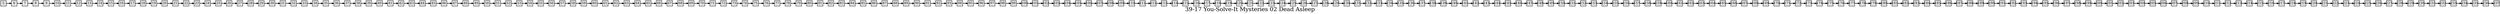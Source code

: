 digraph g{
  graph [ label="39-17 You-Solve-It Mysteries 02 Dead Asleep" rankdir=LR, ordering=out, fontsize=36, nodesep="0.35", ranksep="0.45"];
  node  [shape=rect, penwidth=2, fontsize=20, style=filled, fillcolor=grey90, margin="0,0", labelfloat=true, regular=true, fixedsize=true];
  edge  [labelfloat=true, penwidth=3, fontsize=12];
  // ---;
  // group  : Katz;
  // id     : 39-17;
  // gbid   :;
  // series :;
  // title  :;
  // author :;
  // credit:;
  // - name : Yee-Ann Wong;
  // role : encoder;
  // date : 2017-09-16;
  // - name : Jeremy Douglass;
  // role : editor;
  // date : 2018-04-28;
  // render:;
  // - name   : small;
  // styles : gvStyles-small.txt;
  // engine : dot;
  // comment: >;
  
  // ---;
  
  // From | To | Label;
  
  5 -> 6;
  6 -> 7;
  7 -> 8;
  8 -> 9;
  9 -> 10;
  10 -> 11;
  11 -> 12;
  12 -> 13;
  13 -> 14;
  14 -> 15;
  15 -> 16;
  16 -> 17;
  17 -> 18;
  18 -> 19;
  19 -> 20;
  20 -> 21;
  21 -> 22;
  22 -> 23;
  23 -> 24;
  24 -> 25;
  25 -> 26;
  26 -> 27;
  27 -> 28;
  28 -> 29;
  29 -> 30;
  30 -> 31;
  31 -> 32;
  32 -> 33;
  33 -> 34;
  34 -> 35;
  35 -> 36;
  36 -> 37;
  37 -> 38;
  38 -> 39;
  39 -> 40;
  40 -> 41;
  41 -> 42;
  42 -> 43;
  43 -> 44;
  44 -> 45;
  45 -> 46;
  46 -> 47;
  47 -> 48;
  48 -> 49;
  49 -> 50;
  50 -> 51;
  51 -> 52;
  52 -> 53;
  53 -> 54;
  54 -> 55;
  55 -> 56;
  56 -> 57;
  57 -> 58;
  58 -> 59;
  59 -> 60;
  60 -> 61;
  61 -> 62;
  62 -> 63;
  63 -> 64;
  64 -> 65;
  65 -> 66;
  66 -> 67;
  67 -> 68;
  68 -> 69;
  69 -> 70;
  70 -> 71;
  71 -> 72;
  72 -> 73;
  73 -> 74;
  74 -> 75;
  75 -> 76;
  76 -> 77;
  77 -> 78;
  78 -> 79;
  79 -> 80;
  80 -> 81;
  81 -> 82;
  82 -> 83;
  83 -> 84;
  84 -> 85;
  85 -> 86;
  86 -> 87;
  87 -> 88;
  88 -> 89;
  89 -> 90;
  90 -> 91;
  91 -> 92;
  92 -> 93;
  93 -> 94;
  94 -> 95;
  95 -> 96;
  96 -> 97;
  97 -> 98;
  98 -> 99;
  99 -> 100;
  100 -> 101;
  101 -> 102;
  102 -> 103;
  103 -> 104;
  104 -> 105;
  105 -> 106;
  106 -> 107;
  107 -> 108;
  108 -> 109;
  109 -> 110;
  110 -> 111;
  111 -> 112;
  112 -> 113;
  113 -> 114;
  114 -> 115;
  115 -> 116;
  116 -> 117;
  117 -> 118;
  118 -> 119;
  119 -> 120;
  120 -> 121;
  121 -> 122;
  122 -> 123;
  123 -> 124;
  124 -> 125;
  125 -> 126;
  126 -> 127;
  127 -> 128;
  128 -> 129;
  129 -> 130;
  130 -> 131;
  131 -> 132;
  132 -> 133;
  133 -> 134;
  134 -> 135;
  135 -> 136;
  136 -> 137;
  137 -> 138;
  138 -> 139;
  139 -> 140;
  140 -> 141;
  141 -> 142;
  142 -> 143;
  143 -> 144;
  144 -> 145;
  145 -> 146;
  146 -> 147;
  147 -> 148;
  148 -> 149;
  149 -> 150;
  150 -> 151;
  151 -> 152;
  152 -> 153;
  153 -> 154;
  154 -> 155;
  155 -> 156;
  156 -> 157;
  157 -> 158;
  158 -> 159;
  159 -> 160;
  160 -> 161;
  161 -> 162;
  162 -> 163;
  163 -> 164;
  164 -> 165;
  165 -> 166;
  166 -> 167;
  167 -> 168;
  168 -> 169;
  169 -> 170;
  170 -> 171;
  171 -> 172;
  172 -> 173;
  173 -> 174;
  174 -> 175;
  175 -> 176;
  176 -> 177;
  177 -> 178;
  178 -> 179;
  179 -> 180;
  180 -> 181;
  181 -> 182;
  182 -> 183;
  183 -> 184;
  184 -> 185;
  185 -> 186;
  186 -> 187;
  187 -> 188;
  188 -> 189;
  189 -> 190;
  190 -> 191;
  191 -> 192;
  192 -> 193;
  193 -> 194;
  194 -> 195;
  195 -> 196;
  196 -> 197;
  197 -> 198;
  198 -> 199;
  199 -> 200;
  200 -> 201;
  201 -> 202;
  202 -> 203;
  203 -> 204;
  204 -> 205;
  205 -> 206;
  206 -> 207;
  207 -> 208;
  208 -> 209;	// reader attempts solution
  209 -> 210;	// Solution; Reader must physically cut open sealed pages
  210 -> 211;
  211 -> 212;
  212 -> 213;
  213 -> 214;
  214 -> 215;
  215 -> 216;
  216 -> 217;
  217 -> 218;
  218 -> 219;
  219 -> 220;
  220 -> 221;
  221 -> 222;
  222 -> 223;
  223 -> 224;
  224 -> 225;
  225 -> 226;
  226 -> 227;
  227 -> 228;
  228 -> 229;
  229 -> 230;
  230 -> 231;
  231 -> 232;
  232 -> 233;
  233 -> 234;
  234 -> 235;
  235 -> 236;
  236 -> 237;
}

